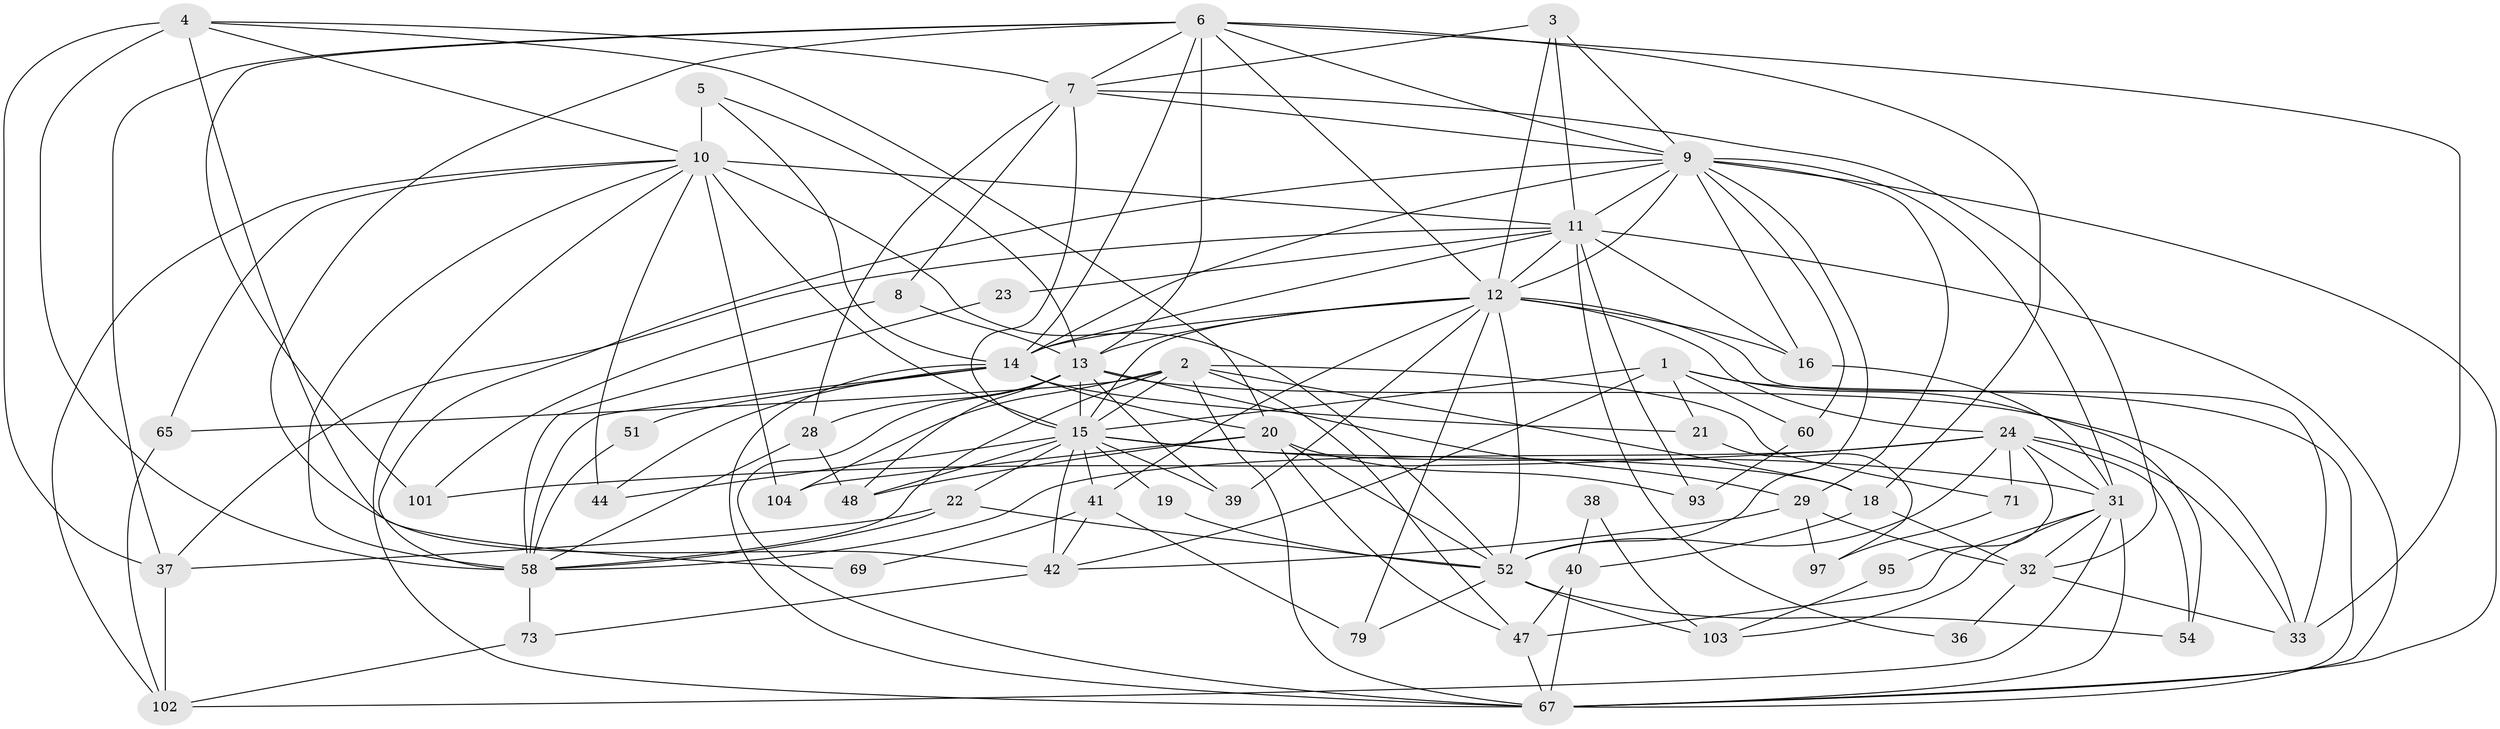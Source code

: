 // original degree distribution, {4: 0.23008849557522124, 5: 0.25663716814159293, 3: 0.3008849557522124, 2: 0.11504424778761062, 6: 0.061946902654867256, 8: 0.017699115044247787, 10: 0.008849557522123894, 7: 0.008849557522123894}
// Generated by graph-tools (version 1.1) at 2025/18/03/04/25 18:18:51]
// undirected, 56 vertices, 157 edges
graph export_dot {
graph [start="1"]
  node [color=gray90,style=filled];
  1 [super="+61"];
  2 [super="+98"];
  3 [super="+82"];
  4 [super="+55"];
  5 [super="+94+56"];
  6 [super="+112+43+107"];
  7 [super="+59+35"];
  8 [super="+100"];
  9 [super="+92+88+63"];
  10 [super="+17+105"];
  11 [super="+30+57"];
  12 [super="+26+74"];
  13 [super="+91+50"];
  14 [super="+70+45+76"];
  15 [super="+72+75"];
  16;
  18 [super="+84"];
  19;
  20 [super="+49"];
  21;
  22 [super="+66"];
  23;
  24 [super="+90+25+99"];
  28 [super="+34"];
  29 [super="+62"];
  31 [super="+53"];
  32 [super="+106"];
  33;
  36;
  37;
  38;
  39;
  40;
  41 [super="+108"];
  42 [super="+85"];
  44;
  47 [super="+81"];
  48;
  51;
  52 [super="+83+109"];
  54;
  58 [super="+86+96"];
  60;
  65;
  67 [super="+89+113"];
  69;
  71;
  73;
  79;
  93;
  95;
  97;
  101;
  102;
  103;
  104;
  1 -- 67;
  1 -- 42;
  1 -- 60;
  1 -- 21;
  1 -- 54;
  1 -- 15;
  2 -- 104;
  2 -- 65;
  2 -- 71;
  2 -- 47;
  2 -- 67;
  2 -- 58;
  2 -- 18;
  2 -- 15;
  3 -- 12;
  3 -- 7;
  3 -- 11;
  3 -- 9;
  4 -- 20;
  4 -- 37;
  4 -- 69;
  4 -- 7;
  4 -- 58;
  4 -- 10;
  5 -- 10 [weight=3];
  5 -- 13;
  5 -- 14;
  6 -- 18;
  6 -- 42;
  6 -- 12 [weight=2];
  6 -- 14;
  6 -- 13;
  6 -- 33;
  6 -- 101;
  6 -- 37;
  6 -- 9;
  6 -- 7;
  7 -- 15;
  7 -- 32;
  7 -- 8;
  7 -- 28;
  7 -- 9;
  8 -- 13;
  8 -- 101;
  9 -- 16;
  9 -- 67;
  9 -- 12 [weight=2];
  9 -- 52;
  9 -- 11;
  9 -- 14;
  9 -- 60;
  9 -- 29;
  9 -- 31;
  9 -- 58;
  10 -- 44;
  10 -- 65 [weight=2];
  10 -- 67;
  10 -- 102;
  10 -- 104;
  10 -- 15 [weight=3];
  10 -- 52;
  10 -- 58;
  10 -- 11;
  11 -- 16;
  11 -- 37;
  11 -- 93;
  11 -- 14 [weight=2];
  11 -- 36;
  11 -- 67;
  11 -- 23;
  11 -- 12;
  12 -- 24;
  12 -- 79;
  12 -- 33;
  12 -- 14;
  12 -- 16;
  12 -- 39;
  12 -- 41;
  12 -- 13;
  12 -- 52;
  12 -- 15;
  13 -- 28;
  13 -- 39;
  13 -- 67;
  13 -- 48;
  13 -- 33;
  13 -- 29;
  13 -- 15;
  14 -- 44;
  14 -- 51;
  14 -- 21;
  14 -- 67;
  14 -- 20;
  14 -- 58;
  15 -- 39;
  15 -- 31;
  15 -- 41;
  15 -- 42;
  15 -- 44;
  15 -- 48;
  15 -- 18;
  15 -- 19;
  15 -- 22;
  16 -- 31;
  18 -- 32;
  18 -- 40;
  19 -- 52;
  20 -- 47;
  20 -- 48;
  20 -- 104;
  20 -- 93;
  20 -- 52;
  21 -- 97;
  22 -- 37;
  22 -- 58;
  22 -- 52;
  23 -- 58;
  24 -- 101;
  24 -- 54;
  24 -- 71;
  24 -- 95;
  24 -- 33;
  24 -- 52 [weight=2];
  24 -- 58;
  24 -- 31;
  28 -- 48;
  28 -- 58;
  29 -- 32;
  29 -- 97;
  29 -- 42;
  31 -- 102;
  31 -- 67;
  31 -- 103;
  31 -- 32;
  31 -- 47;
  32 -- 33;
  32 -- 36;
  37 -- 102;
  38 -- 40;
  38 -- 103;
  40 -- 47;
  40 -- 67;
  41 -- 79;
  41 -- 69;
  41 -- 42;
  42 -- 73;
  47 -- 67;
  51 -- 58;
  52 -- 103;
  52 -- 79;
  52 -- 54 [weight=2];
  58 -- 73;
  60 -- 93;
  65 -- 102;
  71 -- 97;
  73 -- 102;
  95 -- 103;
}
